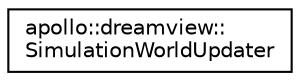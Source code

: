 digraph "Graphical Class Hierarchy"
{
  edge [fontname="Helvetica",fontsize="10",labelfontname="Helvetica",labelfontsize="10"];
  node [fontname="Helvetica",fontsize="10",shape=record];
  rankdir="LR";
  Node1 [label="apollo::dreamview::\lSimulationWorldUpdater",height=0.2,width=0.4,color="black", fillcolor="white", style="filled",URL="$classapollo_1_1dreamview_1_1SimulationWorldUpdater.html",tooltip="A wrapper around SimulationWorldService and WebSocketHandler to keep pushing SimulationWorld to front..."];
}
